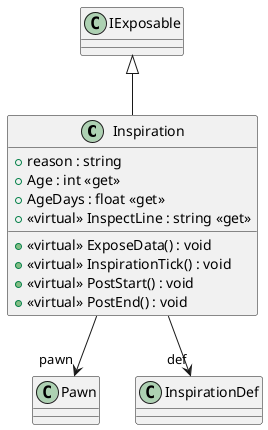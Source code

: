 @startuml
class Inspiration {
    + reason : string
    + Age : int <<get>>
    + AgeDays : float <<get>>
    + <<virtual>> InspectLine : string <<get>>
    + <<virtual>> ExposeData() : void
    + <<virtual>> InspirationTick() : void
    + <<virtual>> PostStart() : void
    + <<virtual>> PostEnd() : void
}
IExposable <|-- Inspiration
Inspiration --> "pawn" Pawn
Inspiration --> "def" InspirationDef
@enduml
